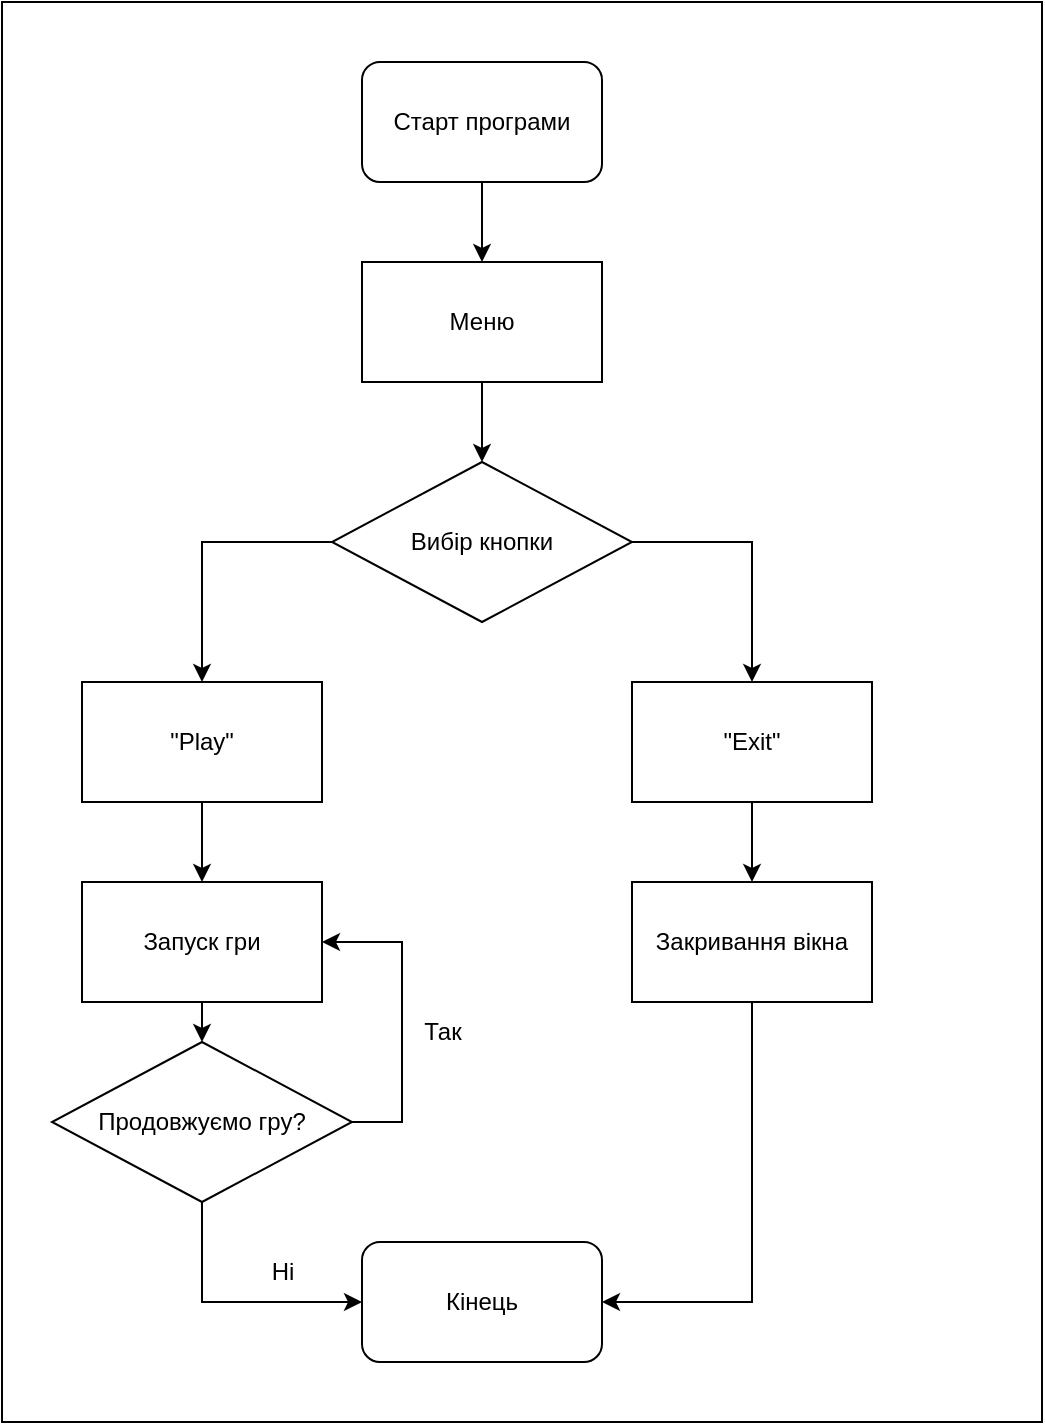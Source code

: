 <mxfile version="27.1.4">
  <diagram name="Страница — 1" id="TQNq_fJigAUpt2OmRHA1">
    <mxGraphModel dx="1603" dy="863" grid="1" gridSize="10" guides="1" tooltips="1" connect="1" arrows="1" fold="1" page="1" pageScale="1" pageWidth="827" pageHeight="1169" math="0" shadow="0">
      <root>
        <mxCell id="0" />
        <mxCell id="1" parent="0" />
        <mxCell id="p9KaU8LsBk28yZ7_pl_C-1" value="" style="rounded=0;whiteSpace=wrap;html=1;" vertex="1" parent="1">
          <mxGeometry x="160" y="10" width="520" height="710" as="geometry" />
        </mxCell>
        <mxCell id="aXOCQxJ_j6Zje9e5TgAQ-1" value="&lt;font style=&quot;vertical-align: inherit;&quot;&gt;&lt;font style=&quot;vertical-align: inherit;&quot;&gt;Старт програми&lt;/font&gt;&lt;/font&gt;" style="rounded=1;whiteSpace=wrap;html=1;" parent="1" vertex="1">
          <mxGeometry x="340" y="40" width="120" height="60" as="geometry" />
        </mxCell>
        <mxCell id="aXOCQxJ_j6Zje9e5TgAQ-3" value="&lt;font style=&quot;vertical-align: inherit;&quot;&gt;&lt;font style=&quot;vertical-align: inherit;&quot;&gt;&lt;font style=&quot;vertical-align: inherit;&quot;&gt;&lt;font style=&quot;vertical-align: inherit;&quot;&gt;Вибір кнопки&lt;/font&gt;&lt;/font&gt;&lt;/font&gt;&lt;/font&gt;" style="rhombus;whiteSpace=wrap;html=1;" parent="1" vertex="1">
          <mxGeometry x="325" y="240" width="150" height="80" as="geometry" />
        </mxCell>
        <mxCell id="aXOCQxJ_j6Zje9e5TgAQ-4" value="&lt;font style=&quot;vertical-align: inherit;&quot;&gt;&lt;font style=&quot;vertical-align: inherit;&quot;&gt;Меню&lt;/font&gt;&lt;/font&gt;" style="rounded=0;whiteSpace=wrap;html=1;" parent="1" vertex="1">
          <mxGeometry x="340" y="140" width="120" height="60" as="geometry" />
        </mxCell>
        <mxCell id="aXOCQxJ_j6Zje9e5TgAQ-5" value="&lt;font style=&quot;vertical-align: inherit;&quot;&gt;&lt;font style=&quot;vertical-align: inherit;&quot;&gt;&quot;Play&quot;&lt;/font&gt;&lt;/font&gt;" style="rounded=0;whiteSpace=wrap;html=1;" parent="1" vertex="1">
          <mxGeometry x="200" y="350" width="120" height="60" as="geometry" />
        </mxCell>
        <mxCell id="aXOCQxJ_j6Zje9e5TgAQ-6" value="&lt;font style=&quot;vertical-align: inherit;&quot;&gt;&lt;font style=&quot;vertical-align: inherit;&quot;&gt;&quot;Exit&quot;&lt;/font&gt;&lt;/font&gt;" style="rounded=0;whiteSpace=wrap;html=1;" parent="1" vertex="1">
          <mxGeometry x="475" y="350" width="120" height="60" as="geometry" />
        </mxCell>
        <mxCell id="aXOCQxJ_j6Zje9e5TgAQ-7" value="&lt;font style=&quot;vertical-align: inherit;&quot;&gt;&lt;font style=&quot;vertical-align: inherit;&quot;&gt;Запуск гри&lt;/font&gt;&lt;/font&gt;" style="rounded=0;whiteSpace=wrap;html=1;" parent="1" vertex="1">
          <mxGeometry x="200" y="450" width="120" height="60" as="geometry" />
        </mxCell>
        <mxCell id="aXOCQxJ_j6Zje9e5TgAQ-8" value="&lt;font style=&quot;vertical-align: inherit;&quot;&gt;&lt;font style=&quot;vertical-align: inherit;&quot;&gt;Закривання вікна&lt;/font&gt;&lt;/font&gt;" style="rounded=0;whiteSpace=wrap;html=1;" parent="1" vertex="1">
          <mxGeometry x="475" y="450" width="120" height="60" as="geometry" />
        </mxCell>
        <mxCell id="aXOCQxJ_j6Zje9e5TgAQ-10" value="" style="endArrow=classic;html=1;rounded=0;entryX=0.5;entryY=0;entryDx=0;entryDy=0;exitX=0.5;exitY=1;exitDx=0;exitDy=0;" parent="1" source="aXOCQxJ_j6Zje9e5TgAQ-4" target="aXOCQxJ_j6Zje9e5TgAQ-3" edge="1">
          <mxGeometry width="50" height="50" relative="1" as="geometry">
            <mxPoint x="390" y="460" as="sourcePoint" />
            <mxPoint x="440" y="410" as="targetPoint" />
            <Array as="points" />
          </mxGeometry>
        </mxCell>
        <mxCell id="aXOCQxJ_j6Zje9e5TgAQ-11" value="" style="endArrow=classic;html=1;rounded=0;entryX=0.5;entryY=0;entryDx=0;entryDy=0;exitX=0;exitY=0.5;exitDx=0;exitDy=0;" parent="1" source="aXOCQxJ_j6Zje9e5TgAQ-3" target="aXOCQxJ_j6Zje9e5TgAQ-5" edge="1">
          <mxGeometry width="50" height="50" relative="1" as="geometry">
            <mxPoint x="390" y="460" as="sourcePoint" />
            <mxPoint x="440" y="410" as="targetPoint" />
            <Array as="points">
              <mxPoint x="260" y="280" />
            </Array>
          </mxGeometry>
        </mxCell>
        <mxCell id="aXOCQxJ_j6Zje9e5TgAQ-12" value="" style="endArrow=classic;html=1;rounded=0;entryX=0.5;entryY=0;entryDx=0;entryDy=0;exitX=1;exitY=0.5;exitDx=0;exitDy=0;" parent="1" source="aXOCQxJ_j6Zje9e5TgAQ-3" target="aXOCQxJ_j6Zje9e5TgAQ-6" edge="1">
          <mxGeometry width="50" height="50" relative="1" as="geometry">
            <mxPoint x="390" y="460" as="sourcePoint" />
            <mxPoint x="440" y="410" as="targetPoint" />
            <Array as="points">
              <mxPoint x="535" y="280" />
            </Array>
          </mxGeometry>
        </mxCell>
        <mxCell id="aXOCQxJ_j6Zje9e5TgAQ-13" value="" style="endArrow=classic;html=1;rounded=0;exitX=0.5;exitY=1;exitDx=0;exitDy=0;entryX=0.5;entryY=0;entryDx=0;entryDy=0;" parent="1" source="aXOCQxJ_j6Zje9e5TgAQ-5" target="aXOCQxJ_j6Zje9e5TgAQ-7" edge="1">
          <mxGeometry width="50" height="50" relative="1" as="geometry">
            <mxPoint x="390" y="460" as="sourcePoint" />
            <mxPoint x="440" y="410" as="targetPoint" />
          </mxGeometry>
        </mxCell>
        <mxCell id="aXOCQxJ_j6Zje9e5TgAQ-14" value="" style="endArrow=classic;html=1;rounded=0;entryX=0.5;entryY=0;entryDx=0;entryDy=0;exitX=0.5;exitY=1;exitDx=0;exitDy=0;" parent="1" source="aXOCQxJ_j6Zje9e5TgAQ-6" target="aXOCQxJ_j6Zje9e5TgAQ-8" edge="1">
          <mxGeometry width="50" height="50" relative="1" as="geometry">
            <mxPoint x="390" y="460" as="sourcePoint" />
            <mxPoint x="440" y="410" as="targetPoint" />
          </mxGeometry>
        </mxCell>
        <mxCell id="aXOCQxJ_j6Zje9e5TgAQ-15" value="" style="endArrow=classic;html=1;rounded=0;entryX=1;entryY=0.5;entryDx=0;entryDy=0;exitX=0.5;exitY=1;exitDx=0;exitDy=0;" parent="1" source="aXOCQxJ_j6Zje9e5TgAQ-8" target="aXOCQxJ_j6Zje9e5TgAQ-18" edge="1">
          <mxGeometry width="50" height="50" relative="1" as="geometry">
            <mxPoint x="390" y="460" as="sourcePoint" />
            <mxPoint x="400" y="640" as="targetPoint" />
            <Array as="points">
              <mxPoint x="535" y="660" />
            </Array>
          </mxGeometry>
        </mxCell>
        <mxCell id="aXOCQxJ_j6Zje9e5TgAQ-16" value="" style="endArrow=classic;html=1;rounded=0;exitX=0.5;exitY=1;exitDx=0;exitDy=0;entryX=0.5;entryY=0;entryDx=0;entryDy=0;" parent="1" source="aXOCQxJ_j6Zje9e5TgAQ-1" target="aXOCQxJ_j6Zje9e5TgAQ-4" edge="1">
          <mxGeometry width="50" height="50" relative="1" as="geometry">
            <mxPoint x="390" y="300" as="sourcePoint" />
            <mxPoint x="440" y="250" as="targetPoint" />
          </mxGeometry>
        </mxCell>
        <mxCell id="aXOCQxJ_j6Zje9e5TgAQ-17" value="&lt;font style=&quot;vertical-align: inherit;&quot;&gt;&lt;font style=&quot;vertical-align: inherit;&quot;&gt;Продовжуємо гру?&lt;/font&gt;&lt;/font&gt;" style="rhombus;whiteSpace=wrap;html=1;" parent="1" vertex="1">
          <mxGeometry x="185" y="530" width="150" height="80" as="geometry" />
        </mxCell>
        <mxCell id="aXOCQxJ_j6Zje9e5TgAQ-18" value="&lt;font style=&quot;vertical-align: inherit;&quot;&gt;&lt;font style=&quot;vertical-align: inherit;&quot;&gt;Кінець&lt;/font&gt;&lt;/font&gt;" style="rounded=1;whiteSpace=wrap;html=1;" parent="1" vertex="1">
          <mxGeometry x="340" y="630" width="120" height="60" as="geometry" />
        </mxCell>
        <mxCell id="aXOCQxJ_j6Zje9e5TgAQ-19" value="" style="endArrow=classic;html=1;rounded=0;exitX=1;exitY=0.5;exitDx=0;exitDy=0;entryX=1;entryY=0.5;entryDx=0;entryDy=0;" parent="1" source="aXOCQxJ_j6Zje9e5TgAQ-17" target="aXOCQxJ_j6Zje9e5TgAQ-7" edge="1">
          <mxGeometry width="50" height="50" relative="1" as="geometry">
            <mxPoint x="350" y="570" as="sourcePoint" />
            <mxPoint x="400" y="520" as="targetPoint" />
            <Array as="points">
              <mxPoint x="360" y="570" />
              <mxPoint x="360" y="480" />
            </Array>
          </mxGeometry>
        </mxCell>
        <mxCell id="aXOCQxJ_j6Zje9e5TgAQ-20" value="" style="endArrow=classic;html=1;rounded=0;exitX=0.5;exitY=1;exitDx=0;exitDy=0;entryX=0;entryY=0.5;entryDx=0;entryDy=0;" parent="1" source="aXOCQxJ_j6Zje9e5TgAQ-17" target="aXOCQxJ_j6Zje9e5TgAQ-18" edge="1">
          <mxGeometry width="50" height="50" relative="1" as="geometry">
            <mxPoint x="350" y="570" as="sourcePoint" />
            <mxPoint x="400" y="520" as="targetPoint" />
            <Array as="points">
              <mxPoint x="260" y="660" />
            </Array>
          </mxGeometry>
        </mxCell>
        <mxCell id="aXOCQxJ_j6Zje9e5TgAQ-21" value="" style="endArrow=classic;html=1;rounded=0;exitX=0.5;exitY=1;exitDx=0;exitDy=0;entryX=0.5;entryY=0;entryDx=0;entryDy=0;" parent="1" source="aXOCQxJ_j6Zje9e5TgAQ-7" target="aXOCQxJ_j6Zje9e5TgAQ-17" edge="1">
          <mxGeometry width="50" height="50" relative="1" as="geometry">
            <mxPoint x="350" y="570" as="sourcePoint" />
            <mxPoint x="400" y="520" as="targetPoint" />
          </mxGeometry>
        </mxCell>
        <mxCell id="aXOCQxJ_j6Zje9e5TgAQ-22" value="&lt;font style=&quot;vertical-align: inherit;&quot;&gt;&lt;font style=&quot;vertical-align: inherit;&quot;&gt;Так&lt;/font&gt;&lt;/font&gt;" style="text;html=1;align=center;verticalAlign=middle;resizable=0;points=[];autosize=1;strokeColor=none;fillColor=none;" parent="1" vertex="1">
          <mxGeometry x="360" y="510" width="40" height="30" as="geometry" />
        </mxCell>
        <mxCell id="aXOCQxJ_j6Zje9e5TgAQ-23" value="&lt;font style=&quot;vertical-align: inherit;&quot;&gt;&lt;font style=&quot;vertical-align: inherit;&quot;&gt;Ні&lt;/font&gt;&lt;/font&gt;" style="text;html=1;align=center;verticalAlign=middle;resizable=0;points=[];autosize=1;strokeColor=none;fillColor=none;" parent="1" vertex="1">
          <mxGeometry x="285" y="630" width="30" height="30" as="geometry" />
        </mxCell>
      </root>
    </mxGraphModel>
  </diagram>
</mxfile>
